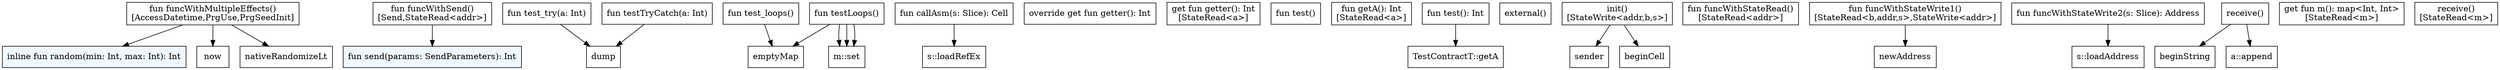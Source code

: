 digraph "CallGraph" {
    node [shape=box];
    node_12 [label="inline fun random(min: Int, max: Int): Int" style=filled fillcolor="#F0F8FF"];
    node_15 [label="fun send(params: SendParameters): Int" style=filled fillcolor="#F0F8FF"];
    node_17 [label="fun test_try(a: Int)"];
    node_18 [label="fun test_loops()"];
    node_19 [label="fun testTryCatch(a: Int)"];
    node_20 [label="fun testLoops()"];
    node_21 [label="fun callAsm(s: Slice): Cell"];
    node_22 [label="override get fun getter(): Int"];
    node_23 [label="get fun getter(): Int
[StateRead<a>]"];
    node_24 [label="fun test()"];
    node_25 [label="fun getA(): Int
[StateRead<a>]"];
    node_26 [label="fun test(): Int"];
    node_27 [label="external()"];
    node_28 [label="init()
[StateWrite<addr,b,s>]"];
    node_29 [label="fun funcWithSend()
[Send,StateRead<addr>]"];
    node_30 [label="fun funcWithStateRead()
[StateRead<addr>]"];
    node_31 [label="fun funcWithStateWrite1()
[StateRead<b,addr,s>,StateWrite<addr>]"];
    node_32 [label="fun funcWithStateWrite2(s: Slice): Address"];
    node_33 [label="fun funcWithMultipleEffects()
[AccessDatetime,PrgUse,PrgSeedInit]"];
    node_34 [label="receive()"];
    node_35 [label="get fun m(): map<Int, Int>
[StateRead<m>]"];
    node_36 [label="receive()
[StateRead<m>]"];
    node_40 [label="dump"];
    node_41 [label="emptyMap"];
    node_42 [label="m::set"];
    node_43 [label="s::loadRefEx"];
    node_44 [label="TestContractT::getA"];
    node_45 [label="sender"];
    node_46 [label="beginCell"];
    node_47 [label="newAddress"];
    node_48 [label="s::loadAddress"];
    node_49 [label="now"];
    node_50 [label="nativeRandomizeLt"];
    node_51 [label="beginString"];
    node_52 [label="a::append"];
    node_17 -> node_40;
    node_18 -> node_41;
    node_19 -> node_40;
    node_20 -> node_41;
    node_20 -> node_42;
    node_20 -> node_42;
    node_20 -> node_42;
    node_21 -> node_43;
    node_26 -> node_44;
    node_28 -> node_45;
    node_28 -> node_46;
    node_29 -> node_15;
    node_31 -> node_47;
    node_32 -> node_48;
    node_33 -> node_49;
    node_33 -> node_12;
    node_33 -> node_50;
    node_34 -> node_51;
    node_34 -> node_52;
}
